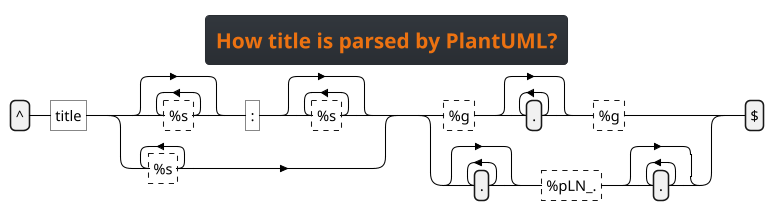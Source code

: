 ' Do not edit
' Theme Gallery
' autogenerated by script
'
@startregex
!$PUML_MODE = "dark"
!theme aws-orange
title How title is parsed by PlantUML?
^title(?:[%s]*:[%s]*|[%s]+)(?:(?:[%g](.*)[%g])|(?:(.*[%pLN_.].*)))$
@endregex
